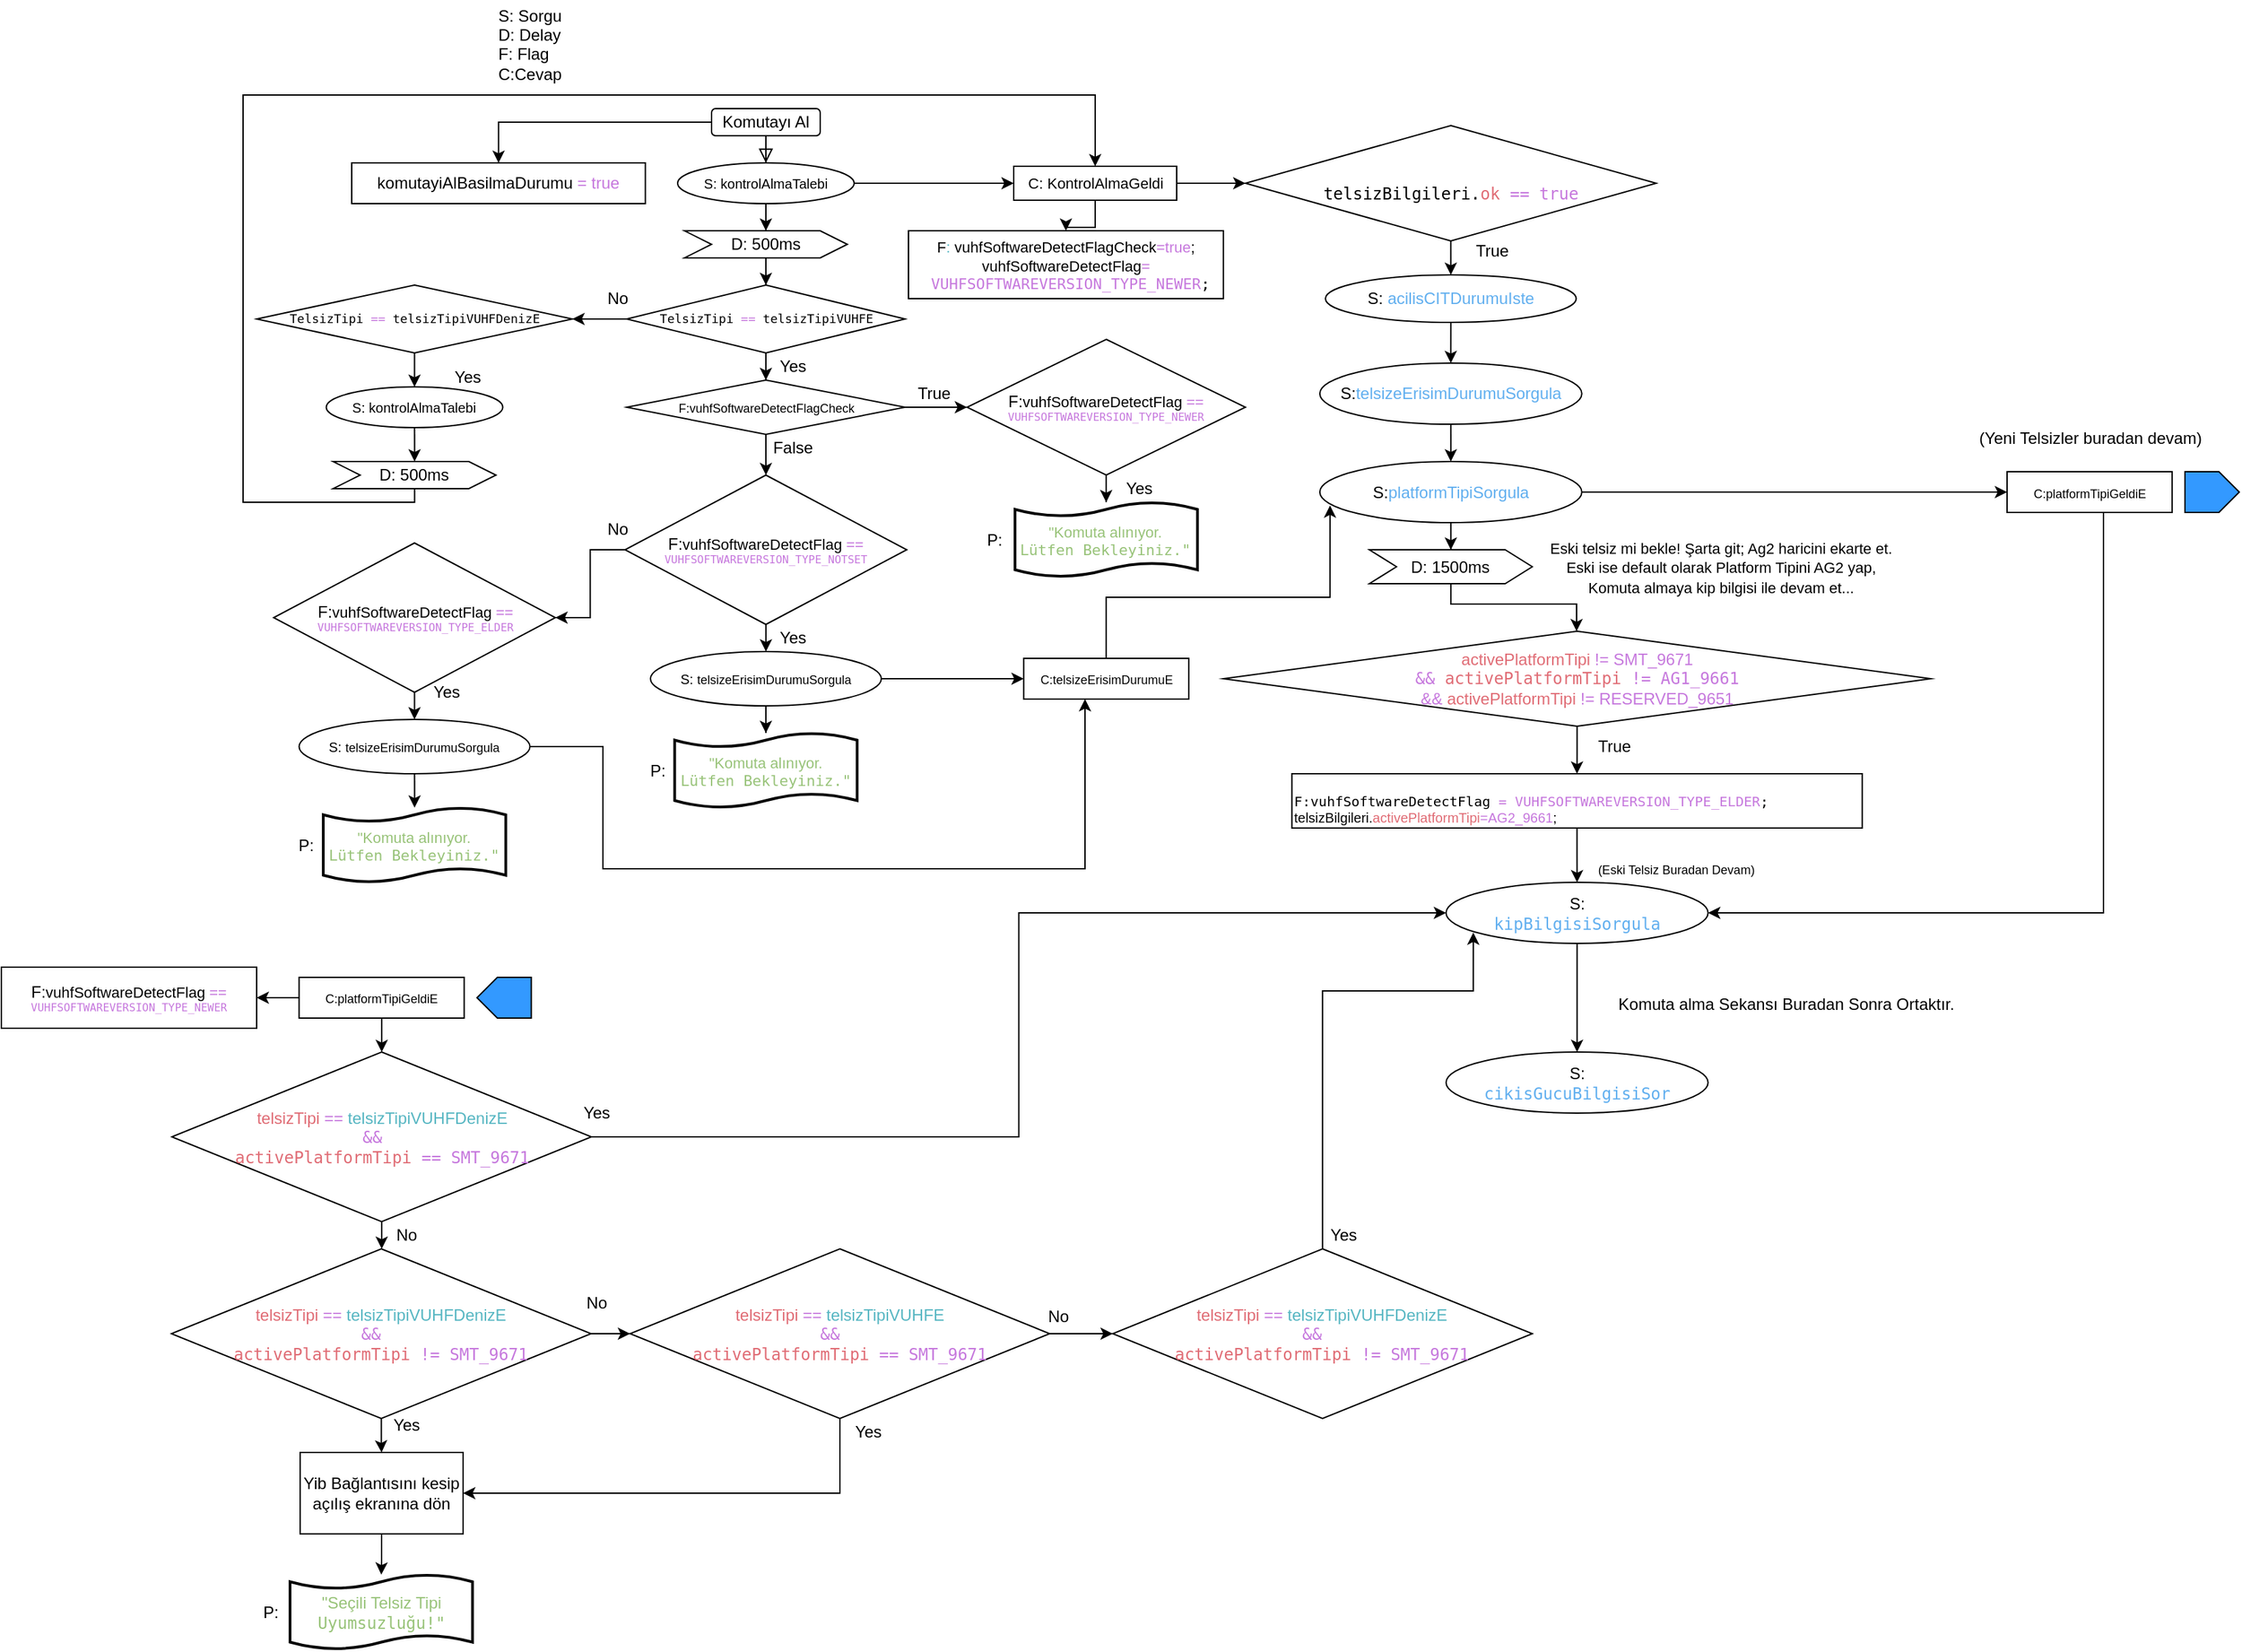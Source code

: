 <mxfile version="13.10.0" type="github">
  <diagram id="C5RBs43oDa-KdzZeNtuy" name="Page-1">
    <mxGraphModel dx="2858" dy="1116" grid="1" gridSize="10" guides="1" tooltips="1" connect="1" arrows="1" fold="1" page="1" pageScale="1" pageWidth="827" pageHeight="1169" math="0" shadow="0">
      <root>
        <mxCell id="WIyWlLk6GJQsqaUBKTNV-0" />
        <mxCell id="WIyWlLk6GJQsqaUBKTNV-1" parent="WIyWlLk6GJQsqaUBKTNV-0" />
        <mxCell id="WIyWlLk6GJQsqaUBKTNV-2" value="" style="rounded=0;html=1;jettySize=auto;orthogonalLoop=1;fontSize=11;endArrow=block;endFill=0;endSize=8;strokeWidth=1;shadow=0;labelBackgroundColor=none;edgeStyle=orthogonalEdgeStyle;entryX=0.5;entryY=0;entryDx=0;entryDy=0;" parent="WIyWlLk6GJQsqaUBKTNV-1" source="WIyWlLk6GJQsqaUBKTNV-3" target="a07uq0I9f7022rg5gR0u-1" edge="1">
          <mxGeometry relative="1" as="geometry">
            <mxPoint x="200" y="120" as="targetPoint" />
          </mxGeometry>
        </mxCell>
        <mxCell id="a07uq0I9f7022rg5gR0u-80" value="" style="edgeStyle=orthogonalEdgeStyle;rounded=0;orthogonalLoop=1;jettySize=auto;html=1;" parent="WIyWlLk6GJQsqaUBKTNV-1" source="WIyWlLk6GJQsqaUBKTNV-3" target="a07uq0I9f7022rg5gR0u-79" edge="1">
          <mxGeometry relative="1" as="geometry" />
        </mxCell>
        <mxCell id="WIyWlLk6GJQsqaUBKTNV-3" value="Komutayı Al" style="rounded=1;whiteSpace=wrap;html=1;fontSize=12;glass=0;strokeWidth=1;shadow=0;" parent="WIyWlLk6GJQsqaUBKTNV-1" vertex="1">
          <mxGeometry x="165" y="80" width="80" height="20" as="geometry" />
        </mxCell>
        <mxCell id="a07uq0I9f7022rg5gR0u-11" value="" style="edgeStyle=orthogonalEdgeStyle;rounded=0;orthogonalLoop=1;jettySize=auto;html=1;" parent="WIyWlLk6GJQsqaUBKTNV-1" source="a07uq0I9f7022rg5gR0u-1" target="a07uq0I9f7022rg5gR0u-10" edge="1">
          <mxGeometry relative="1" as="geometry" />
        </mxCell>
        <mxCell id="a07uq0I9f7022rg5gR0u-27" value="" style="edgeStyle=orthogonalEdgeStyle;rounded=0;orthogonalLoop=1;jettySize=auto;html=1;" parent="WIyWlLk6GJQsqaUBKTNV-1" source="a07uq0I9f7022rg5gR0u-1" target="a07uq0I9f7022rg5gR0u-26" edge="1">
          <mxGeometry relative="1" as="geometry" />
        </mxCell>
        <mxCell id="a07uq0I9f7022rg5gR0u-1" value="&lt;font style=&quot;font-size: 10px&quot;&gt;S: kontrolAlmaTalebi&lt;/font&gt;" style="ellipse;whiteSpace=wrap;html=1;" parent="WIyWlLk6GJQsqaUBKTNV-1" vertex="1">
          <mxGeometry x="140" y="120" width="130" height="30" as="geometry" />
        </mxCell>
        <mxCell id="a07uq0I9f7022rg5gR0u-13" value="" style="edgeStyle=orthogonalEdgeStyle;rounded=0;orthogonalLoop=1;jettySize=auto;html=1;" parent="WIyWlLk6GJQsqaUBKTNV-1" source="a07uq0I9f7022rg5gR0u-10" target="a07uq0I9f7022rg5gR0u-12" edge="1">
          <mxGeometry relative="1" as="geometry" />
        </mxCell>
        <mxCell id="a07uq0I9f7022rg5gR0u-10" value="D: 500ms" style="shape=step;perimeter=stepPerimeter;whiteSpace=wrap;html=1;fixedSize=1;" parent="WIyWlLk6GJQsqaUBKTNV-1" vertex="1">
          <mxGeometry x="145" y="170" width="120" height="20" as="geometry" />
        </mxCell>
        <mxCell id="a07uq0I9f7022rg5gR0u-15" value="" style="edgeStyle=orthogonalEdgeStyle;rounded=0;orthogonalLoop=1;jettySize=auto;html=1;" parent="WIyWlLk6GJQsqaUBKTNV-1" source="a07uq0I9f7022rg5gR0u-12" target="a07uq0I9f7022rg5gR0u-14" edge="1">
          <mxGeometry relative="1" as="geometry" />
        </mxCell>
        <mxCell id="a07uq0I9f7022rg5gR0u-35" value="" style="edgeStyle=orthogonalEdgeStyle;rounded=0;orthogonalLoop=1;jettySize=auto;html=1;" parent="WIyWlLk6GJQsqaUBKTNV-1" source="a07uq0I9f7022rg5gR0u-12" target="a07uq0I9f7022rg5gR0u-34" edge="1">
          <mxGeometry relative="1" as="geometry" />
        </mxCell>
        <mxCell id="a07uq0I9f7022rg5gR0u-12" value="&lt;pre style=&quot;margin: 0px ; text-indent: 0px ; font-size: 9px&quot;&gt;TelsizTipi &lt;span style=&quot;color: #c678dd&quot;&gt;==&lt;/span&gt; telsizTipiVUHFE&lt;/pre&gt;" style="rhombus;whiteSpace=wrap;html=1;" parent="WIyWlLk6GJQsqaUBKTNV-1" vertex="1">
          <mxGeometry x="102.5" y="210" width="205" height="50" as="geometry" />
        </mxCell>
        <mxCell id="a07uq0I9f7022rg5gR0u-20" value="" style="edgeStyle=orthogonalEdgeStyle;rounded=0;orthogonalLoop=1;jettySize=auto;html=1;" parent="WIyWlLk6GJQsqaUBKTNV-1" source="a07uq0I9f7022rg5gR0u-14" target="a07uq0I9f7022rg5gR0u-19" edge="1">
          <mxGeometry relative="1" as="geometry" />
        </mxCell>
        <mxCell id="a07uq0I9f7022rg5gR0u-23" value="" style="edgeStyle=orthogonalEdgeStyle;rounded=0;orthogonalLoop=1;jettySize=auto;html=1;" parent="WIyWlLk6GJQsqaUBKTNV-1" source="a07uq0I9f7022rg5gR0u-14" target="a07uq0I9f7022rg5gR0u-22" edge="1">
          <mxGeometry relative="1" as="geometry" />
        </mxCell>
        <mxCell id="a07uq0I9f7022rg5gR0u-14" value="&lt;font style=&quot;font-size: 9px&quot;&gt;F:vuhfSoftwareDetectFlagCheck&lt;/font&gt;" style="rhombus;whiteSpace=wrap;html=1;" parent="WIyWlLk6GJQsqaUBKTNV-1" vertex="1">
          <mxGeometry x="102.5" y="280" width="205" height="40" as="geometry" />
        </mxCell>
        <mxCell id="a07uq0I9f7022rg5gR0u-17" value="No" style="text;html=1;strokeColor=none;fillColor=none;align=center;verticalAlign=middle;whiteSpace=wrap;rounded=0;" parent="WIyWlLk6GJQsqaUBKTNV-1" vertex="1">
          <mxGeometry x="76.25" y="210" width="40" height="20" as="geometry" />
        </mxCell>
        <mxCell id="a07uq0I9f7022rg5gR0u-18" value="Yes" style="text;html=1;strokeColor=none;fillColor=none;align=center;verticalAlign=middle;whiteSpace=wrap;rounded=0;" parent="WIyWlLk6GJQsqaUBKTNV-1" vertex="1">
          <mxGeometry x="205" y="260" width="40" height="20" as="geometry" />
        </mxCell>
        <mxCell id="a07uq0I9f7022rg5gR0u-58" value="" style="edgeStyle=orthogonalEdgeStyle;rounded=0;orthogonalLoop=1;jettySize=auto;html=1;" parent="WIyWlLk6GJQsqaUBKTNV-1" source="a07uq0I9f7022rg5gR0u-19" target="a07uq0I9f7022rg5gR0u-54" edge="1">
          <mxGeometry relative="1" as="geometry" />
        </mxCell>
        <mxCell id="a07uq0I9f7022rg5gR0u-63" value="" style="edgeStyle=orthogonalEdgeStyle;rounded=0;orthogonalLoop=1;jettySize=auto;html=1;" parent="WIyWlLk6GJQsqaUBKTNV-1" source="a07uq0I9f7022rg5gR0u-19" target="a07uq0I9f7022rg5gR0u-62" edge="1">
          <mxGeometry relative="1" as="geometry" />
        </mxCell>
        <mxCell id="a07uq0I9f7022rg5gR0u-19" value="F:&lt;font style=&quot;font-size: 11px&quot;&gt;&lt;font style=&quot;font-size: 11px&quot;&gt;vuhfSoftwareDetectFlag &lt;span style=&quot;color: #c678dd&quot;&gt;==&lt;/span&gt; &lt;span style=&quot;color: #c678dd&quot;&gt;&lt;/span&gt;&lt;/font&gt;&lt;br&gt;&lt;span style=&quot;color: #c678dd&quot;&gt;&lt;/span&gt;&lt;/font&gt;&lt;pre style=&quot;margin: 0px ; text-indent: 0px ; font-size: 8px&quot;&gt;&lt;font style=&quot;font-size: 8px&quot;&gt;&lt;span style=&quot;color: #c678dd&quot;&gt;VUHFSOFTWAREVERSION_TYPE_NOTSET&lt;/span&gt;&lt;/font&gt;&lt;/pre&gt;" style="rhombus;whiteSpace=wrap;html=1;" parent="WIyWlLk6GJQsqaUBKTNV-1" vertex="1">
          <mxGeometry x="101.25" y="350" width="207.5" height="110" as="geometry" />
        </mxCell>
        <mxCell id="a07uq0I9f7022rg5gR0u-21" value="False" style="text;html=1;strokeColor=none;fillColor=none;align=center;verticalAlign=middle;whiteSpace=wrap;rounded=0;" parent="WIyWlLk6GJQsqaUBKTNV-1" vertex="1">
          <mxGeometry x="205" y="320" width="40" height="20" as="geometry" />
        </mxCell>
        <mxCell id="a07uq0I9f7022rg5gR0u-31" value="" style="edgeStyle=orthogonalEdgeStyle;rounded=0;orthogonalLoop=1;jettySize=auto;html=1;" parent="WIyWlLk6GJQsqaUBKTNV-1" source="a07uq0I9f7022rg5gR0u-22" target="a07uq0I9f7022rg5gR0u-30" edge="1">
          <mxGeometry relative="1" as="geometry" />
        </mxCell>
        <mxCell id="a07uq0I9f7022rg5gR0u-22" value="F:&lt;font style=&quot;font-size: 11px&quot;&gt;&lt;font style=&quot;font-size: 11px&quot;&gt;vuhfSoftwareDetectFlag &lt;span style=&quot;color: #c678dd&quot;&gt;==&lt;/span&gt; &lt;span style=&quot;color: #c678dd&quot;&gt;&lt;/span&gt;&lt;/font&gt;&lt;br&gt;&lt;span style=&quot;color: #c678dd&quot;&gt;&lt;/span&gt;&lt;/font&gt;&lt;pre style=&quot;margin: 0px ; text-indent: 0px ; font-size: 8px&quot;&gt;&lt;font style=&quot;font-size: 8px&quot;&gt;&lt;span style=&quot;color: #c678dd&quot;&gt;VUHFSOFTWAREVERSION_TYPE_NEWER&lt;/span&gt;&lt;/font&gt;&lt;/pre&gt;" style="rhombus;whiteSpace=wrap;html=1;" parent="WIyWlLk6GJQsqaUBKTNV-1" vertex="1">
          <mxGeometry x="353.13" y="250" width="205" height="100" as="geometry" />
        </mxCell>
        <mxCell id="a07uq0I9f7022rg5gR0u-24" value="True" style="text;html=1;strokeColor=none;fillColor=none;align=center;verticalAlign=middle;whiteSpace=wrap;rounded=0;" parent="WIyWlLk6GJQsqaUBKTNV-1" vertex="1">
          <mxGeometry x="308.75" y="280" width="40" height="20" as="geometry" />
        </mxCell>
        <mxCell id="a07uq0I9f7022rg5gR0u-25" value="&lt;div align=&quot;left&quot;&gt;S: Sorgu&lt;br&gt;D: Delay&lt;br&gt;F: Flag&lt;br&gt;&lt;/div&gt;&lt;div align=&quot;left&quot;&gt;C:Cevap&lt;/div&gt;&lt;div align=&quot;left&quot;&gt;&lt;br&gt;&lt;/div&gt;" style="text;html=1;align=left;verticalAlign=middle;resizable=0;points=[];autosize=1;" parent="WIyWlLk6GJQsqaUBKTNV-1" vertex="1">
          <mxGeometry x="6.25" width="70" height="80" as="geometry" />
        </mxCell>
        <mxCell id="a07uq0I9f7022rg5gR0u-29" value="" style="edgeStyle=orthogonalEdgeStyle;rounded=0;orthogonalLoop=1;jettySize=auto;html=1;" parent="WIyWlLk6GJQsqaUBKTNV-1" source="a07uq0I9f7022rg5gR0u-26" target="a07uq0I9f7022rg5gR0u-28" edge="1">
          <mxGeometry relative="1" as="geometry" />
        </mxCell>
        <mxCell id="a07uq0I9f7022rg5gR0u-84" value="" style="edgeStyle=orthogonalEdgeStyle;rounded=0;orthogonalLoop=1;jettySize=auto;html=1;" parent="WIyWlLk6GJQsqaUBKTNV-1" source="a07uq0I9f7022rg5gR0u-26" target="a07uq0I9f7022rg5gR0u-83" edge="1">
          <mxGeometry relative="1" as="geometry" />
        </mxCell>
        <mxCell id="a07uq0I9f7022rg5gR0u-26" value="&lt;font style=&quot;font-size: 11px&quot;&gt;C: KontrolAlmaGeldi&lt;/font&gt;" style="whiteSpace=wrap;html=1;" parent="WIyWlLk6GJQsqaUBKTNV-1" vertex="1">
          <mxGeometry x="387.5" y="122.5" width="120" height="25" as="geometry" />
        </mxCell>
        <mxCell id="a07uq0I9f7022rg5gR0u-28" value="&lt;font style=&quot;font-size: 11px&quot;&gt;&lt;span style=&quot;color: #56b6c2&quot;&gt;&lt;font color=&quot;#000000&quot;&gt;F&lt;/font&gt;: &lt;/span&gt;vuhfSoftwareDetectFlagCheck&lt;span style=&quot;color: #c678dd&quot;&gt;=&lt;/span&gt;&lt;span style=&quot;color: #c678dd&quot;&gt;true&lt;/span&gt;;&lt;/font&gt;&lt;font style=&quot;font-size: 11px&quot;&gt;&lt;span style=&quot;color: #56b6c2&quot;&gt;&lt;br&gt;&lt;/span&gt;vuhfSoftwareDetectFlag&lt;span style=&quot;color: #c678dd&quot;&gt;=&lt;/span&gt;&lt;/font&gt;&lt;font style=&quot;font-size: 11px&quot;&gt;&lt;br&gt;&lt;/font&gt;&lt;pre style=&quot;margin: 0px ; text-indent: 0px ; font-size: 11px&quot;&gt;&lt;font style=&quot;font-size: 11px&quot;&gt; &lt;span style=&quot;color: #c678dd&quot;&gt;VUHFSOFTWAREVERSION_TYPE_NEWER&lt;/span&gt;;&lt;/font&gt;&lt;/pre&gt;" style="whiteSpace=wrap;html=1;" parent="WIyWlLk6GJQsqaUBKTNV-1" vertex="1">
          <mxGeometry x="310" y="170" width="231.88" height="50" as="geometry" />
        </mxCell>
        <mxCell id="a07uq0I9f7022rg5gR0u-30" value="&lt;font style=&quot;font-size: 11px&quot;&gt;&lt;span style=&quot;color: #98c379&quot;&gt;&quot;Komuta&lt;/span&gt; &lt;span style=&quot;color: #98c379&quot;&gt;alınıyor.&lt;/span&gt;&lt;/font&gt;&lt;br&gt;&lt;font style=&quot;font-size: 11px&quot;&gt;&lt;span style=&quot;color: #98c379&quot;&gt;&lt;/span&gt;&lt;/font&gt;&lt;pre style=&quot;margin: 0px ; text-indent: 0px ; font-size: 11px&quot;&gt;&lt;font style=&quot;font-size: 11px&quot;&gt;&lt;span style=&quot;color: #98c379&quot;&gt;Lütfen&lt;/span&gt; &lt;span style=&quot;color: #98c379&quot;&gt;Bekleyiniz.&quot;&lt;/span&gt;&lt;/font&gt;&lt;/pre&gt;" style="shape=tape;whiteSpace=wrap;html=1;strokeWidth=2;size=0.19" parent="WIyWlLk6GJQsqaUBKTNV-1" vertex="1">
          <mxGeometry x="388.44" y="370" width="134.37" height="55" as="geometry" />
        </mxCell>
        <mxCell id="a07uq0I9f7022rg5gR0u-33" value="Yes" style="text;html=1;strokeColor=none;fillColor=none;align=center;verticalAlign=middle;whiteSpace=wrap;rounded=0;" parent="WIyWlLk6GJQsqaUBKTNV-1" vertex="1">
          <mxGeometry x="460" y="350" width="40" height="20" as="geometry" />
        </mxCell>
        <mxCell id="a07uq0I9f7022rg5gR0u-47" value="" style="edgeStyle=orthogonalEdgeStyle;rounded=0;orthogonalLoop=1;jettySize=auto;html=1;" parent="WIyWlLk6GJQsqaUBKTNV-1" source="a07uq0I9f7022rg5gR0u-34" target="a07uq0I9f7022rg5gR0u-43" edge="1">
          <mxGeometry relative="1" as="geometry" />
        </mxCell>
        <mxCell id="a07uq0I9f7022rg5gR0u-34" value="&lt;pre style=&quot;margin: 0px ; text-indent: 0px ; font-size: 9px&quot;&gt;TelsizTipi &lt;span style=&quot;color: #c678dd&quot;&gt;==&lt;/span&gt; telsizTipiVUHFDenizE&lt;/pre&gt;" style="rhombus;whiteSpace=wrap;html=1;" parent="WIyWlLk6GJQsqaUBKTNV-1" vertex="1">
          <mxGeometry x="-170" y="210" width="232.5" height="50" as="geometry" />
        </mxCell>
        <mxCell id="a07uq0I9f7022rg5gR0u-38" value="&lt;div&gt;Yes&lt;/div&gt;&lt;div&gt;&lt;br&gt;&lt;/div&gt;" style="text;html=1;align=center;verticalAlign=middle;resizable=0;points=[];autosize=1;" parent="WIyWlLk6GJQsqaUBKTNV-1" vertex="1">
          <mxGeometry x="-35" y="270" width="40" height="30" as="geometry" />
        </mxCell>
        <mxCell id="a07uq0I9f7022rg5gR0u-48" value="" style="edgeStyle=orthogonalEdgeStyle;rounded=0;orthogonalLoop=1;jettySize=auto;html=1;" parent="WIyWlLk6GJQsqaUBKTNV-1" source="a07uq0I9f7022rg5gR0u-43" target="a07uq0I9f7022rg5gR0u-44" edge="1">
          <mxGeometry relative="1" as="geometry" />
        </mxCell>
        <mxCell id="a07uq0I9f7022rg5gR0u-43" value="&lt;font style=&quot;font-size: 10px&quot;&gt;S: kontrolAlmaTalebi&lt;/font&gt;" style="ellipse;whiteSpace=wrap;html=1;" parent="WIyWlLk6GJQsqaUBKTNV-1" vertex="1">
          <mxGeometry x="-118.75" y="285" width="130" height="30" as="geometry" />
        </mxCell>
        <mxCell id="a07uq0I9f7022rg5gR0u-51" value="" style="edgeStyle=orthogonalEdgeStyle;rounded=0;orthogonalLoop=1;jettySize=auto;html=1;entryX=0.5;entryY=0;entryDx=0;entryDy=0;" parent="WIyWlLk6GJQsqaUBKTNV-1" source="a07uq0I9f7022rg5gR0u-44" target="a07uq0I9f7022rg5gR0u-26" edge="1">
          <mxGeometry relative="1" as="geometry">
            <mxPoint x="360" y="10" as="targetPoint" />
            <Array as="points">
              <mxPoint x="-180" y="370" />
              <mxPoint x="-180" y="70" />
              <mxPoint x="448" y="70" />
            </Array>
          </mxGeometry>
        </mxCell>
        <mxCell id="a07uq0I9f7022rg5gR0u-44" value="D: 500ms" style="shape=step;perimeter=stepPerimeter;whiteSpace=wrap;html=1;fixedSize=1;" parent="WIyWlLk6GJQsqaUBKTNV-1" vertex="1">
          <mxGeometry x="-113.75" y="340" width="120" height="20" as="geometry" />
        </mxCell>
        <mxCell id="a07uq0I9f7022rg5gR0u-60" value="" style="edgeStyle=orthogonalEdgeStyle;rounded=0;orthogonalLoop=1;jettySize=auto;html=1;" parent="WIyWlLk6GJQsqaUBKTNV-1" source="a07uq0I9f7022rg5gR0u-54" target="a07uq0I9f7022rg5gR0u-59" edge="1">
          <mxGeometry relative="1" as="geometry" />
        </mxCell>
        <mxCell id="a07uq0I9f7022rg5gR0u-82" value="" style="edgeStyle=orthogonalEdgeStyle;rounded=0;orthogonalLoop=1;jettySize=auto;html=1;" parent="WIyWlLk6GJQsqaUBKTNV-1" source="a07uq0I9f7022rg5gR0u-54" target="a07uq0I9f7022rg5gR0u-81" edge="1">
          <mxGeometry relative="1" as="geometry" />
        </mxCell>
        <mxCell id="a07uq0I9f7022rg5gR0u-54" value="&lt;font style=&quot;font-size: 10px&quot;&gt;S: &lt;/font&gt;&lt;font style=&quot;font-size: 9px&quot;&gt;telsizeErisimDurumuSorgula&lt;/font&gt;" style="ellipse;whiteSpace=wrap;html=1;" parent="WIyWlLk6GJQsqaUBKTNV-1" vertex="1">
          <mxGeometry x="120" y="480" width="170" height="40" as="geometry" />
        </mxCell>
        <mxCell id="a07uq0I9f7022rg5gR0u-59" value="&lt;font style=&quot;font-size: 11px&quot;&gt;&lt;span style=&quot;color: #98c379&quot;&gt;&quot;Komuta&lt;/span&gt; &lt;span style=&quot;color: #98c379&quot;&gt;alınıyor.&lt;/span&gt;&lt;/font&gt;&lt;br&gt;&lt;font style=&quot;font-size: 11px&quot;&gt;&lt;span style=&quot;color: #98c379&quot;&gt;&lt;/span&gt;&lt;/font&gt;&lt;pre style=&quot;margin: 0px ; text-indent: 0px ; font-size: 11px&quot;&gt;&lt;font style=&quot;font-size: 11px&quot;&gt;&lt;span style=&quot;color: #98c379&quot;&gt;Lütfen&lt;/span&gt; &lt;span style=&quot;color: #98c379&quot;&gt;Bekleyiniz.&quot;&lt;/span&gt;&lt;/font&gt;&lt;/pre&gt;" style="shape=tape;whiteSpace=wrap;html=1;strokeWidth=2;size=0.19" parent="WIyWlLk6GJQsqaUBKTNV-1" vertex="1">
          <mxGeometry x="137.82" y="540" width="134.37" height="55" as="geometry" />
        </mxCell>
        <mxCell id="a07uq0I9f7022rg5gR0u-61" value="Yes" style="text;html=1;strokeColor=none;fillColor=none;align=center;verticalAlign=middle;whiteSpace=wrap;rounded=0;" parent="WIyWlLk6GJQsqaUBKTNV-1" vertex="1">
          <mxGeometry x="205" y="460" width="40" height="20" as="geometry" />
        </mxCell>
        <mxCell id="a07uq0I9f7022rg5gR0u-73" value="" style="edgeStyle=orthogonalEdgeStyle;rounded=0;orthogonalLoop=1;jettySize=auto;html=1;" parent="WIyWlLk6GJQsqaUBKTNV-1" source="a07uq0I9f7022rg5gR0u-62" target="a07uq0I9f7022rg5gR0u-72" edge="1">
          <mxGeometry relative="1" as="geometry" />
        </mxCell>
        <mxCell id="a07uq0I9f7022rg5gR0u-62" value="F:&lt;font style=&quot;font-size: 11px&quot;&gt;&lt;font style=&quot;font-size: 11px&quot;&gt;vuhfSoftwareDetectFlag &lt;span style=&quot;color: #c678dd&quot;&gt;==&lt;/span&gt; &lt;span style=&quot;color: #c678dd&quot;&gt;&lt;/span&gt;&lt;/font&gt;&lt;br&gt;&lt;span style=&quot;color: #c678dd&quot;&gt;&lt;/span&gt;&lt;/font&gt;&lt;pre style=&quot;margin: 0px ; text-indent: 0px ; font-size: 8px&quot;&gt;&lt;font style=&quot;font-size: 8px&quot;&gt;&lt;span style=&quot;color: #c678dd&quot;&gt;VUHFSOFTWAREVERSION_TYPE_ELDER&lt;/span&gt;&lt;/font&gt;&lt;/pre&gt;" style="rhombus;whiteSpace=wrap;html=1;" parent="WIyWlLk6GJQsqaUBKTNV-1" vertex="1">
          <mxGeometry x="-157.5" y="400" width="207.5" height="110" as="geometry" />
        </mxCell>
        <mxCell id="a07uq0I9f7022rg5gR0u-64" value="No" style="text;html=1;strokeColor=none;fillColor=none;align=center;verticalAlign=middle;whiteSpace=wrap;rounded=0;" parent="WIyWlLk6GJQsqaUBKTNV-1" vertex="1">
          <mxGeometry x="76.25" y="380" width="40" height="20" as="geometry" />
        </mxCell>
        <mxCell id="a07uq0I9f7022rg5gR0u-75" value="" style="edgeStyle=orthogonalEdgeStyle;rounded=0;orthogonalLoop=1;jettySize=auto;html=1;" parent="WIyWlLk6GJQsqaUBKTNV-1" source="a07uq0I9f7022rg5gR0u-72" target="a07uq0I9f7022rg5gR0u-74" edge="1">
          <mxGeometry relative="1" as="geometry" />
        </mxCell>
        <mxCell id="a07uq0I9f7022rg5gR0u-99" value="" style="edgeStyle=orthogonalEdgeStyle;rounded=0;orthogonalLoop=1;jettySize=auto;html=1;" parent="WIyWlLk6GJQsqaUBKTNV-1" source="a07uq0I9f7022rg5gR0u-72" target="a07uq0I9f7022rg5gR0u-81" edge="1">
          <mxGeometry relative="1" as="geometry">
            <Array as="points">
              <mxPoint x="85" y="550" />
              <mxPoint x="85" y="640" />
              <mxPoint x="440" y="640" />
            </Array>
          </mxGeometry>
        </mxCell>
        <mxCell id="a07uq0I9f7022rg5gR0u-72" value="&lt;font style=&quot;font-size: 10px&quot;&gt;S: &lt;/font&gt;&lt;font style=&quot;font-size: 9px&quot;&gt;telsizeErisimDurumuSorgula&lt;/font&gt;" style="ellipse;whiteSpace=wrap;html=1;" parent="WIyWlLk6GJQsqaUBKTNV-1" vertex="1">
          <mxGeometry x="-138.75" y="530" width="170" height="40" as="geometry" />
        </mxCell>
        <mxCell id="a07uq0I9f7022rg5gR0u-74" value="&lt;font style=&quot;font-size: 11px&quot;&gt;&lt;span style=&quot;color: #98c379&quot;&gt;&quot;Komuta&lt;/span&gt; &lt;span style=&quot;color: #98c379&quot;&gt;alınıyor.&lt;/span&gt;&lt;/font&gt;&lt;br&gt;&lt;font style=&quot;font-size: 11px&quot;&gt;&lt;span style=&quot;color: #98c379&quot;&gt;&lt;/span&gt;&lt;/font&gt;&lt;pre style=&quot;margin: 0px ; text-indent: 0px ; font-size: 11px&quot;&gt;&lt;font style=&quot;font-size: 11px&quot;&gt;&lt;span style=&quot;color: #98c379&quot;&gt;Lütfen&lt;/span&gt; &lt;span style=&quot;color: #98c379&quot;&gt;Bekleyiniz.&quot;&lt;/span&gt;&lt;/font&gt;&lt;/pre&gt;" style="shape=tape;whiteSpace=wrap;html=1;strokeWidth=2;size=0.19" parent="WIyWlLk6GJQsqaUBKTNV-1" vertex="1">
          <mxGeometry x="-120.93" y="595" width="134.37" height="55" as="geometry" />
        </mxCell>
        <mxCell id="a07uq0I9f7022rg5gR0u-76" value="Yes" style="text;html=1;strokeColor=none;fillColor=none;align=center;verticalAlign=middle;whiteSpace=wrap;rounded=0;" parent="WIyWlLk6GJQsqaUBKTNV-1" vertex="1">
          <mxGeometry x="-50" y="500" width="40" height="20" as="geometry" />
        </mxCell>
        <mxCell id="a07uq0I9f7022rg5gR0u-79" value="&lt;span style=&quot;color: #56b6c2&quot;&gt;&lt;/span&gt;komutayiAlBasilmaDurumu &lt;span style=&quot;color: #c678dd&quot;&gt;=&lt;/span&gt; &lt;span style=&quot;color: #c678dd&quot;&gt;true&lt;/span&gt;" style="whiteSpace=wrap;html=1;" parent="WIyWlLk6GJQsqaUBKTNV-1" vertex="1">
          <mxGeometry x="-100" y="120" width="216.25" height="30" as="geometry" />
        </mxCell>
        <mxCell id="a07uq0I9f7022rg5gR0u-103" value="" style="edgeStyle=orthogonalEdgeStyle;rounded=0;orthogonalLoop=1;jettySize=auto;html=1;entryX=0.039;entryY=0.719;entryDx=0;entryDy=0;entryPerimeter=0;" parent="WIyWlLk6GJQsqaUBKTNV-1" source="a07uq0I9f7022rg5gR0u-81" target="a07uq0I9f7022rg5gR0u-90" edge="1">
          <mxGeometry relative="1" as="geometry">
            <Array as="points">
              <mxPoint x="456" y="440" />
              <mxPoint x="620" y="440" />
            </Array>
          </mxGeometry>
        </mxCell>
        <mxCell id="a07uq0I9f7022rg5gR0u-81" value="&lt;font style=&quot;font-size: 9px&quot;&gt;C:&lt;/font&gt;&lt;font style=&quot;font-size: 11px&quot; size=&quot;1&quot;&gt;&lt;span style=&quot;font-size: 9px&quot;&gt;telsizeErisimDurumuE&lt;/span&gt;&lt;/font&gt;" style="whiteSpace=wrap;html=1;" parent="WIyWlLk6GJQsqaUBKTNV-1" vertex="1">
          <mxGeometry x="394.84" y="485" width="121.56" height="30" as="geometry" />
        </mxCell>
        <mxCell id="a07uq0I9f7022rg5gR0u-86" value="" style="edgeStyle=orthogonalEdgeStyle;rounded=0;orthogonalLoop=1;jettySize=auto;html=1;" parent="WIyWlLk6GJQsqaUBKTNV-1" source="a07uq0I9f7022rg5gR0u-83" target="a07uq0I9f7022rg5gR0u-85" edge="1">
          <mxGeometry relative="1" as="geometry" />
        </mxCell>
        <mxCell id="a07uq0I9f7022rg5gR0u-83" value="&lt;br&gt;&lt;pre style=&quot;margin-top: 0px ; margin-bottom: 0px ; margin-left: 0px ; margin-right: 0px ; text-indent: 0px&quot;&gt;telsizBilgileri.&lt;span style=&quot;color: #e06c75&quot;&gt;ok&lt;/span&gt; &lt;span style=&quot;color: #c678dd&quot;&gt;==&lt;/span&gt; &lt;span style=&quot;color: #c678dd&quot;&gt;true&lt;/span&gt;&lt;/pre&gt;" style="rhombus;whiteSpace=wrap;html=1;" parent="WIyWlLk6GJQsqaUBKTNV-1" vertex="1">
          <mxGeometry x="558.13" y="92.5" width="302.5" height="85" as="geometry" />
        </mxCell>
        <mxCell id="a07uq0I9f7022rg5gR0u-89" value="" style="edgeStyle=orthogonalEdgeStyle;rounded=0;orthogonalLoop=1;jettySize=auto;html=1;" parent="WIyWlLk6GJQsqaUBKTNV-1" source="a07uq0I9f7022rg5gR0u-85" target="a07uq0I9f7022rg5gR0u-88" edge="1">
          <mxGeometry relative="1" as="geometry" />
        </mxCell>
        <mxCell id="a07uq0I9f7022rg5gR0u-85" value="S:&lt;span style=&quot;color: #61afef&quot;&gt; acilisCITDurumuIste&lt;/span&gt;" style="ellipse;whiteSpace=wrap;html=1;" parent="WIyWlLk6GJQsqaUBKTNV-1" vertex="1">
          <mxGeometry x="617.04" y="202.5" width="184.69" height="35" as="geometry" />
        </mxCell>
        <mxCell id="a07uq0I9f7022rg5gR0u-87" value="True" style="text;html=1;strokeColor=none;fillColor=none;align=center;verticalAlign=middle;whiteSpace=wrap;rounded=0;" parent="WIyWlLk6GJQsqaUBKTNV-1" vertex="1">
          <mxGeometry x="720" y="175" width="40" height="20" as="geometry" />
        </mxCell>
        <mxCell id="a07uq0I9f7022rg5gR0u-91" value="" style="edgeStyle=orthogonalEdgeStyle;rounded=0;orthogonalLoop=1;jettySize=auto;html=1;" parent="WIyWlLk6GJQsqaUBKTNV-1" source="a07uq0I9f7022rg5gR0u-88" target="a07uq0I9f7022rg5gR0u-90" edge="1">
          <mxGeometry relative="1" as="geometry" />
        </mxCell>
        <mxCell id="a07uq0I9f7022rg5gR0u-88" value="S:&lt;span style=&quot;color: #61afef&quot;&gt;&lt;/span&gt;&lt;span style=&quot;color: #61afef&quot;&gt;telsizeErisimDurumuSorgula&lt;/span&gt;" style="ellipse;whiteSpace=wrap;html=1;" parent="WIyWlLk6GJQsqaUBKTNV-1" vertex="1">
          <mxGeometry x="612.9" y="267.5" width="192.96" height="45" as="geometry" />
        </mxCell>
        <mxCell id="a07uq0I9f7022rg5gR0u-93" value="" style="edgeStyle=orthogonalEdgeStyle;rounded=0;orthogonalLoop=1;jettySize=auto;html=1;" parent="WIyWlLk6GJQsqaUBKTNV-1" source="a07uq0I9f7022rg5gR0u-90" target="a07uq0I9f7022rg5gR0u-92" edge="1">
          <mxGeometry relative="1" as="geometry" />
        </mxCell>
        <mxCell id="a07uq0I9f7022rg5gR0u-109" value="" style="edgeStyle=orthogonalEdgeStyle;rounded=0;orthogonalLoop=1;jettySize=auto;html=1;" parent="WIyWlLk6GJQsqaUBKTNV-1" source="a07uq0I9f7022rg5gR0u-90" target="a07uq0I9f7022rg5gR0u-108" edge="1">
          <mxGeometry relative="1" as="geometry" />
        </mxCell>
        <mxCell id="a07uq0I9f7022rg5gR0u-90" value="S:&lt;span style=&quot;color: #61afef&quot;&gt;&lt;/span&gt;&lt;span style=&quot;color: #61afef&quot;&gt;platformTipiSorgula&lt;/span&gt;" style="ellipse;whiteSpace=wrap;html=1;" parent="WIyWlLk6GJQsqaUBKTNV-1" vertex="1">
          <mxGeometry x="612.9" y="340" width="192.96" height="45" as="geometry" />
        </mxCell>
        <mxCell id="a07uq0I9f7022rg5gR0u-95" value="" style="edgeStyle=orthogonalEdgeStyle;rounded=0;orthogonalLoop=1;jettySize=auto;html=1;" parent="WIyWlLk6GJQsqaUBKTNV-1" source="a07uq0I9f7022rg5gR0u-92" target="a07uq0I9f7022rg5gR0u-94" edge="1">
          <mxGeometry relative="1" as="geometry">
            <Array as="points">
              <mxPoint x="709" y="445" />
              <mxPoint x="802" y="445" />
            </Array>
          </mxGeometry>
        </mxCell>
        <mxCell id="a07uq0I9f7022rg5gR0u-92" value="D: 1500ms" style="shape=step;perimeter=stepPerimeter;whiteSpace=wrap;html=1;fixedSize=1;" parent="WIyWlLk6GJQsqaUBKTNV-1" vertex="1">
          <mxGeometry x="649.38" y="405" width="120" height="25" as="geometry" />
        </mxCell>
        <mxCell id="a07uq0I9f7022rg5gR0u-97" value="" style="edgeStyle=orthogonalEdgeStyle;rounded=0;orthogonalLoop=1;jettySize=auto;html=1;" parent="WIyWlLk6GJQsqaUBKTNV-1" source="a07uq0I9f7022rg5gR0u-94" target="a07uq0I9f7022rg5gR0u-96" edge="1">
          <mxGeometry relative="1" as="geometry" />
        </mxCell>
        <mxCell id="a07uq0I9f7022rg5gR0u-94" value="&lt;span style=&quot;color: #e06c75&quot;&gt;activePlatformTipi&lt;/span&gt; &lt;span style=&quot;color: #c678dd&quot;&gt;!=&lt;/span&gt; &lt;span style=&quot;color: #c678dd&quot;&gt;SMT_9671&lt;/span&gt;&lt;br&gt;&lt;pre style=&quot;margin-top: 0px ; margin-bottom: 0px ; margin-left: 0px ; margin-right: 0px ; text-indent: 0px&quot;&gt;&lt;span style=&quot;color: #c678dd&quot;&gt;&amp;amp;&amp;amp;&lt;/span&gt; &lt;span style=&quot;color: #e06c75&quot;&gt;activePlatformTipi&lt;/span&gt; &lt;span style=&quot;color: #c678dd&quot;&gt;!=&lt;/span&gt; &lt;span style=&quot;color: #c678dd&quot;&gt;AG1_9661&lt;/span&gt;&lt;br&gt;&lt;/pre&gt;&lt;span style=&quot;color: #c678dd&quot;&gt;&amp;amp;&amp;amp;&lt;/span&gt; &lt;span style=&quot;color: #e06c75&quot;&gt;activePlatformTipi&lt;/span&gt; &lt;span style=&quot;color: #c678dd&quot;&gt;!=&lt;/span&gt; &lt;span style=&quot;color: #c678dd&quot;&gt;RESERVED_9651&lt;/span&gt;" style="rhombus;whiteSpace=wrap;html=1;" parent="WIyWlLk6GJQsqaUBKTNV-1" vertex="1">
          <mxGeometry x="541.88" y="465" width="520.93" height="70" as="geometry" />
        </mxCell>
        <mxCell id="a07uq0I9f7022rg5gR0u-107" value="" style="edgeStyle=orthogonalEdgeStyle;rounded=0;orthogonalLoop=1;jettySize=auto;html=1;" parent="WIyWlLk6GJQsqaUBKTNV-1" source="a07uq0I9f7022rg5gR0u-96" target="a07uq0I9f7022rg5gR0u-106" edge="1">
          <mxGeometry relative="1" as="geometry" />
        </mxCell>
        <mxCell id="a07uq0I9f7022rg5gR0u-96" value="&lt;div style=&quot;font-size: 10px&quot; align=&quot;left&quot;&gt;&lt;font style=&quot;font-size: 10px&quot;&gt;&lt;br&gt;&lt;/font&gt;&lt;pre style=&quot;margin-top: 0px ; margin-bottom: 0px ; margin-left: 0px ; margin-right: 0px ; text-indent: 0px&quot;&gt;&lt;font style=&quot;font-size: 10px&quot;&gt;&lt;span style=&quot;color: #56b6c2&quot;&gt;&lt;/span&gt;F:vuhfSoftwareDetectFlag &lt;span style=&quot;color: #c678dd&quot;&gt;=&lt;/span&gt; &lt;span style=&quot;color: #c678dd&quot;&gt;VUHFSOFTWAREVERSION_TYPE_ELDER&lt;/span&gt;;&lt;/font&gt;&lt;/pre&gt;&lt;font style=&quot;font-size: 10px&quot;&gt;telsizBilgileri.&lt;span style=&quot;color: #e06c75&quot;&gt;activePlatformTipi&lt;/span&gt;&lt;span style=&quot;color: #c678dd&quot;&gt;=&lt;/span&gt;&lt;span style=&quot;color: #c678dd&quot;&gt;AG2_9661&lt;/span&gt;;&lt;/font&gt;&lt;/div&gt;  " style="whiteSpace=wrap;html=1;align=left;" parent="WIyWlLk6GJQsqaUBKTNV-1" vertex="1">
          <mxGeometry x="592.34" y="570" width="420" height="40" as="geometry" />
        </mxCell>
        <mxCell id="a07uq0I9f7022rg5gR0u-98" value="True" style="text;html=1;strokeColor=none;fillColor=none;align=center;verticalAlign=middle;whiteSpace=wrap;rounded=0;" parent="WIyWlLk6GJQsqaUBKTNV-1" vertex="1">
          <mxGeometry x="810" y="530" width="40" height="40" as="geometry" />
        </mxCell>
        <mxCell id="a07uq0I9f7022rg5gR0u-114" value="" style="edgeStyle=orthogonalEdgeStyle;rounded=0;orthogonalLoop=1;jettySize=auto;html=1;" parent="WIyWlLk6GJQsqaUBKTNV-1" source="a07uq0I9f7022rg5gR0u-106" target="a07uq0I9f7022rg5gR0u-113" edge="1">
          <mxGeometry relative="1" as="geometry" />
        </mxCell>
        <mxCell id="a07uq0I9f7022rg5gR0u-106" value="S:&lt;br&gt;&lt;pre style=&quot;margin-top: 0px ; margin-bottom: 0px ; margin-left: 0px ; margin-right: 0px ; text-indent: 0px&quot;&gt;&lt;span style=&quot;color: #61afef&quot;&gt;kipBilgisiSorgula&lt;/span&gt;&lt;/pre&gt;&lt;span style=&quot;color: #61afef&quot;&gt;&lt;/span&gt;&lt;span style=&quot;color: #61afef&quot;&gt;&lt;/span&gt;" style="ellipse;whiteSpace=wrap;html=1;" parent="WIyWlLk6GJQsqaUBKTNV-1" vertex="1">
          <mxGeometry x="705.87" y="650" width="192.96" height="45" as="geometry" />
        </mxCell>
        <mxCell id="a07uq0I9f7022rg5gR0u-116" style="edgeStyle=orthogonalEdgeStyle;rounded=0;orthogonalLoop=1;jettySize=auto;html=1;entryX=1;entryY=0.5;entryDx=0;entryDy=0;" parent="WIyWlLk6GJQsqaUBKTNV-1" source="a07uq0I9f7022rg5gR0u-108" target="a07uq0I9f7022rg5gR0u-106" edge="1">
          <mxGeometry relative="1" as="geometry">
            <Array as="points">
              <mxPoint x="1190" y="673" />
            </Array>
          </mxGeometry>
        </mxCell>
        <mxCell id="a07uq0I9f7022rg5gR0u-108" value="&lt;font style=&quot;font-size: 9px&quot;&gt;C:&lt;/font&gt;&lt;font style=&quot;font-size: 11px&quot; size=&quot;1&quot;&gt;&lt;span style=&quot;font-size: 9px&quot;&gt;platformTipiGeldiE&lt;/span&gt;&lt;/font&gt;" style="whiteSpace=wrap;html=1;" parent="WIyWlLk6GJQsqaUBKTNV-1" vertex="1">
          <mxGeometry x="1119" y="347.5" width="121.56" height="30" as="geometry" />
        </mxCell>
        <mxCell id="a07uq0I9f7022rg5gR0u-110" value="&lt;div&gt;(Yeni Telsizler buradan devam)&lt;/div&gt;" style="text;html=1;align=center;verticalAlign=middle;resizable=0;points=[];autosize=1;" parent="WIyWlLk6GJQsqaUBKTNV-1" vertex="1">
          <mxGeometry x="1079.78" y="312.5" width="200" height="20" as="geometry" />
        </mxCell>
        <mxCell id="a07uq0I9f7022rg5gR0u-111" value="&lt;font style=&quot;font-size: 11px&quot;&gt;Eski telsiz mi bekle!&lt;/font&gt;&lt;font style=&quot;font-size: 11px&quot;&gt; Şarta git; Ag2 haricini ekarte et.&lt;/font&gt;&lt;font style=&quot;font-size: 11px&quot;&gt;&lt;br&gt;&lt;font style=&quot;font-size: 11px&quot;&gt;Eski ise default olarak Platform Tipini AG2 yap&lt;/font&gt;, &lt;br&gt;Komuta almaya kip bilgisi ile devam et...&lt;/font&gt;" style="text;html=1;align=center;verticalAlign=middle;resizable=0;points=[];autosize=1;" parent="WIyWlLk6GJQsqaUBKTNV-1" vertex="1">
          <mxGeometry x="752.81" y="392.5" width="310" height="50" as="geometry" />
        </mxCell>
        <mxCell id="a07uq0I9f7022rg5gR0u-112" value="&lt;font style=&quot;font-size: 9px&quot;&gt;(Eski Telsiz Buradan Devam)&lt;/font&gt;" style="text;html=1;align=center;verticalAlign=middle;resizable=0;points=[];autosize=1;" parent="WIyWlLk6GJQsqaUBKTNV-1" vertex="1">
          <mxGeometry x="800" y="630" width="150" height="20" as="geometry" />
        </mxCell>
        <mxCell id="a07uq0I9f7022rg5gR0u-113" value="S:&lt;br&gt;&lt;pre style=&quot;margin-top: 0px ; margin-bottom: 0px ; margin-left: 0px ; margin-right: 0px ; text-indent: 0px&quot;&gt;&lt;span style=&quot;color: #61afef&quot;&gt;cikisGucuBilgisiSor&lt;br&gt;&lt;/span&gt;&lt;/pre&gt;&lt;span style=&quot;color: #61afef&quot;&gt;&lt;/span&gt;&lt;span style=&quot;color: #61afef&quot;&gt;&lt;/span&gt;" style="ellipse;whiteSpace=wrap;html=1;" parent="WIyWlLk6GJQsqaUBKTNV-1" vertex="1">
          <mxGeometry x="705.87" y="775" width="192.96" height="45" as="geometry" />
        </mxCell>
        <mxCell id="a07uq0I9f7022rg5gR0u-117" value="Komuta alma Sekansı Buradan Sonra Ortaktır. " style="text;html=1;align=center;verticalAlign=middle;resizable=0;points=[];autosize=1;" parent="WIyWlLk6GJQsqaUBKTNV-1" vertex="1">
          <mxGeometry x="805.86" y="730" width="300" height="20" as="geometry" />
        </mxCell>
        <mxCell id="m9gmjs-Oq1Rt5dJQKGOV-0" value="" style="shape=offPageConnector;whiteSpace=wrap;html=1;direction=north;fillColor=#3399FF;" vertex="1" parent="WIyWlLk6GJQsqaUBKTNV-1">
          <mxGeometry x="1250" y="347.5" width="40" height="30" as="geometry" />
        </mxCell>
        <mxCell id="m9gmjs-Oq1Rt5dJQKGOV-4" value="" style="edgeStyle=orthogonalEdgeStyle;rounded=0;orthogonalLoop=1;jettySize=auto;html=1;" edge="1" parent="WIyWlLk6GJQsqaUBKTNV-1" source="m9gmjs-Oq1Rt5dJQKGOV-1" target="m9gmjs-Oq1Rt5dJQKGOV-3">
          <mxGeometry relative="1" as="geometry" />
        </mxCell>
        <mxCell id="m9gmjs-Oq1Rt5dJQKGOV-6" value="" style="edgeStyle=orthogonalEdgeStyle;rounded=0;orthogonalLoop=1;jettySize=auto;html=1;" edge="1" parent="WIyWlLk6GJQsqaUBKTNV-1" source="m9gmjs-Oq1Rt5dJQKGOV-1" target="m9gmjs-Oq1Rt5dJQKGOV-5">
          <mxGeometry relative="1" as="geometry" />
        </mxCell>
        <mxCell id="m9gmjs-Oq1Rt5dJQKGOV-1" value="&lt;font style=&quot;font-size: 9px&quot;&gt;C:&lt;/font&gt;&lt;font style=&quot;font-size: 11px&quot; size=&quot;1&quot;&gt;&lt;span style=&quot;font-size: 9px&quot;&gt;platformTipiGeldiE&lt;/span&gt;&lt;/font&gt;" style="whiteSpace=wrap;html=1;" vertex="1" parent="WIyWlLk6GJQsqaUBKTNV-1">
          <mxGeometry x="-138.75" y="720" width="121.56" height="30" as="geometry" />
        </mxCell>
        <mxCell id="m9gmjs-Oq1Rt5dJQKGOV-2" value="" style="shape=offPageConnector;whiteSpace=wrap;html=1;direction=south;fillColor=#3399FF;" vertex="1" parent="WIyWlLk6GJQsqaUBKTNV-1">
          <mxGeometry x="-7.75" y="720" width="40" height="30" as="geometry" />
        </mxCell>
        <mxCell id="m9gmjs-Oq1Rt5dJQKGOV-3" value="F:&lt;font style=&quot;font-size: 11px&quot;&gt;&lt;font style=&quot;font-size: 11px&quot;&gt;vuhfSoftwareDetectFlag &lt;span style=&quot;color: #c678dd&quot;&gt;==&lt;/span&gt; &lt;span style=&quot;color: #c678dd&quot;&gt;&lt;/span&gt;&lt;/font&gt;&lt;br&gt;&lt;span style=&quot;color: #c678dd&quot;&gt;&lt;/span&gt;&lt;/font&gt;&lt;pre style=&quot;margin: 0px ; text-indent: 0px ; font-size: 8px&quot;&gt;&lt;font style=&quot;font-size: 8px&quot;&gt;&lt;span style=&quot;color: #c678dd&quot;&gt;VUHFSOFTWAREVERSION_TYPE_NEWER&lt;/span&gt;&lt;/font&gt;&lt;/pre&gt;" style="whiteSpace=wrap;html=1;" vertex="1" parent="WIyWlLk6GJQsqaUBKTNV-1">
          <mxGeometry x="-357.97" y="712.5" width="187.97" height="45" as="geometry" />
        </mxCell>
        <mxCell id="m9gmjs-Oq1Rt5dJQKGOV-8" value="" style="edgeStyle=orthogonalEdgeStyle;rounded=0;orthogonalLoop=1;jettySize=auto;html=1;" edge="1" parent="WIyWlLk6GJQsqaUBKTNV-1" source="m9gmjs-Oq1Rt5dJQKGOV-5" target="m9gmjs-Oq1Rt5dJQKGOV-7">
          <mxGeometry relative="1" as="geometry" />
        </mxCell>
        <mxCell id="m9gmjs-Oq1Rt5dJQKGOV-13" style="edgeStyle=orthogonalEdgeStyle;rounded=0;orthogonalLoop=1;jettySize=auto;html=1;entryX=0;entryY=0.5;entryDx=0;entryDy=0;" edge="1" parent="WIyWlLk6GJQsqaUBKTNV-1" source="m9gmjs-Oq1Rt5dJQKGOV-5" target="a07uq0I9f7022rg5gR0u-106">
          <mxGeometry relative="1" as="geometry" />
        </mxCell>
        <mxCell id="m9gmjs-Oq1Rt5dJQKGOV-5" value="&lt;span style=&quot;color: #e06c75&quot;&gt;telsizTipi&lt;/span&gt; &lt;span style=&quot;color: #c678dd&quot;&gt;==&lt;/span&gt; &lt;span style=&quot;color: #56b6c2&quot;&gt;telsizTipiVUHFDenizE&lt;/span&gt; &lt;br&gt;&lt;pre style=&quot;margin-top: 0px ; margin-bottom: 0px ; margin-left: 0px ; margin-right: 0px ; text-indent: 0px&quot;&gt;&lt;span style=&quot;color: #c678dd&quot;&gt;&amp;amp;&amp;amp;&lt;/span&gt;  &lt;br&gt;&lt;span style=&quot;color: #e06c75&quot;&gt;activePlatformTipi&lt;/span&gt; &lt;span style=&quot;color: #c678dd&quot;&gt;==&lt;/span&gt; &lt;span style=&quot;color: #c678dd&quot;&gt;SMT_9671&lt;/span&gt;&lt;/pre&gt;" style="rhombus;whiteSpace=wrap;html=1;" vertex="1" parent="WIyWlLk6GJQsqaUBKTNV-1">
          <mxGeometry x="-232.44" y="775" width="308.95" height="125" as="geometry" />
        </mxCell>
        <mxCell id="m9gmjs-Oq1Rt5dJQKGOV-19" value="" style="edgeStyle=orthogonalEdgeStyle;rounded=0;orthogonalLoop=1;jettySize=auto;html=1;" edge="1" parent="WIyWlLk6GJQsqaUBKTNV-1" source="m9gmjs-Oq1Rt5dJQKGOV-7" target="m9gmjs-Oq1Rt5dJQKGOV-9">
          <mxGeometry relative="1" as="geometry" />
        </mxCell>
        <mxCell id="m9gmjs-Oq1Rt5dJQKGOV-20" value="" style="edgeStyle=orthogonalEdgeStyle;rounded=0;orthogonalLoop=1;jettySize=auto;html=1;" edge="1" parent="WIyWlLk6GJQsqaUBKTNV-1" source="m9gmjs-Oq1Rt5dJQKGOV-7" target="m9gmjs-Oq1Rt5dJQKGOV-17">
          <mxGeometry relative="1" as="geometry" />
        </mxCell>
        <mxCell id="m9gmjs-Oq1Rt5dJQKGOV-7" value="&lt;span style=&quot;color: #e06c75&quot;&gt;telsizTipi&lt;/span&gt; &lt;span style=&quot;color: #c678dd&quot;&gt;==&lt;/span&gt; &lt;span style=&quot;color: #56b6c2&quot;&gt;telsizTipiVUHFDenizE&lt;/span&gt; &lt;br&gt;&lt;pre style=&quot;margin-top: 0px ; margin-bottom: 0px ; margin-left: 0px ; margin-right: 0px ; text-indent: 0px&quot;&gt;&lt;span style=&quot;color: #c678dd&quot;&gt;&amp;amp;&amp;amp;&lt;/span&gt;  &lt;br&gt;&lt;span style=&quot;color: #e06c75&quot;&gt;activePlatformTipi&lt;/span&gt; &lt;span style=&quot;color: #c678dd&quot;&gt;!=&lt;/span&gt; &lt;span style=&quot;color: #c678dd&quot;&gt;SMT_9671&lt;/span&gt;&lt;/pre&gt;" style="rhombus;whiteSpace=wrap;html=1;" vertex="1" parent="WIyWlLk6GJQsqaUBKTNV-1">
          <mxGeometry x="-232.7" y="920" width="308.95" height="125" as="geometry" />
        </mxCell>
        <mxCell id="m9gmjs-Oq1Rt5dJQKGOV-12" value="" style="edgeStyle=orthogonalEdgeStyle;rounded=0;orthogonalLoop=1;jettySize=auto;html=1;" edge="1" parent="WIyWlLk6GJQsqaUBKTNV-1" source="m9gmjs-Oq1Rt5dJQKGOV-9" target="m9gmjs-Oq1Rt5dJQKGOV-11">
          <mxGeometry relative="1" as="geometry" />
        </mxCell>
        <mxCell id="m9gmjs-Oq1Rt5dJQKGOV-21" style="edgeStyle=orthogonalEdgeStyle;rounded=0;orthogonalLoop=1;jettySize=auto;html=1;entryX=1;entryY=0.5;entryDx=0;entryDy=0;" edge="1" parent="WIyWlLk6GJQsqaUBKTNV-1" source="m9gmjs-Oq1Rt5dJQKGOV-9" target="m9gmjs-Oq1Rt5dJQKGOV-17">
          <mxGeometry relative="1" as="geometry">
            <Array as="points">
              <mxPoint x="260" y="1100" />
            </Array>
          </mxGeometry>
        </mxCell>
        <mxCell id="m9gmjs-Oq1Rt5dJQKGOV-9" value="&lt;span style=&quot;color: #e06c75&quot;&gt;telsizTipi&lt;/span&gt; &lt;span style=&quot;color: #c678dd&quot;&gt;==&lt;/span&gt; &lt;span style=&quot;color: #56b6c2&quot;&gt;telsizTipiVUHFE&lt;/span&gt; &lt;br&gt;&lt;pre style=&quot;margin-top: 0px ; margin-bottom: 0px ; margin-left: 0px ; margin-right: 0px ; text-indent: 0px&quot;&gt;&lt;span style=&quot;color: #c678dd&quot;&gt;&amp;amp;&amp;amp;&lt;/span&gt;  &lt;br&gt;&lt;span style=&quot;color: #e06c75&quot;&gt;activePlatformTipi&lt;/span&gt; &lt;span style=&quot;color: #c678dd&quot;&gt;==&lt;/span&gt; &lt;span style=&quot;color: #c678dd&quot;&gt;SMT_9671&lt;/span&gt;&lt;/pre&gt;" style="rhombus;whiteSpace=wrap;html=1;" vertex="1" parent="WIyWlLk6GJQsqaUBKTNV-1">
          <mxGeometry x="105" y="920" width="308.95" height="125" as="geometry" />
        </mxCell>
        <mxCell id="m9gmjs-Oq1Rt5dJQKGOV-31" style="edgeStyle=orthogonalEdgeStyle;rounded=0;orthogonalLoop=1;jettySize=auto;html=1;exitX=0.5;exitY=0;exitDx=0;exitDy=0;entryX=0.104;entryY=0.822;entryDx=0;entryDy=0;entryPerimeter=0;" edge="1" parent="WIyWlLk6GJQsqaUBKTNV-1" source="m9gmjs-Oq1Rt5dJQKGOV-11" target="a07uq0I9f7022rg5gR0u-106">
          <mxGeometry relative="1" as="geometry">
            <Array as="points">
              <mxPoint x="615" y="730" />
              <mxPoint x="726" y="730" />
            </Array>
          </mxGeometry>
        </mxCell>
        <mxCell id="m9gmjs-Oq1Rt5dJQKGOV-11" value="&lt;span style=&quot;color: #e06c75&quot;&gt;telsizTipi&lt;/span&gt; &lt;span style=&quot;color: #c678dd&quot;&gt;==&lt;/span&gt; &lt;span style=&quot;color: #56b6c2&quot;&gt;telsizTipiVUHFDenizE&lt;/span&gt; &lt;br&gt;&lt;pre style=&quot;margin-top: 0px ; margin-bottom: 0px ; margin-left: 0px ; margin-right: 0px ; text-indent: 0px&quot;&gt;&lt;span style=&quot;color: #c678dd&quot;&gt;&amp;amp;&amp;amp;&lt;/span&gt;  &lt;br&gt;&lt;span style=&quot;color: #e06c75&quot;&gt;activePlatformTipi&lt;/span&gt; &lt;span style=&quot;color: #c678dd&quot;&gt;!=&lt;/span&gt; &lt;span style=&quot;color: #c678dd&quot;&gt;SMT_9671&lt;/span&gt;&lt;/pre&gt;" style="rhombus;whiteSpace=wrap;html=1;" vertex="1" parent="WIyWlLk6GJQsqaUBKTNV-1">
          <mxGeometry x="460.43" y="920" width="308.95" height="125" as="geometry" />
        </mxCell>
        <mxCell id="m9gmjs-Oq1Rt5dJQKGOV-14" value="Yes" style="text;html=1;align=center;verticalAlign=middle;resizable=0;points=[];autosize=1;" vertex="1" parent="WIyWlLk6GJQsqaUBKTNV-1">
          <mxGeometry x="60" y="810" width="40" height="20" as="geometry" />
        </mxCell>
        <mxCell id="m9gmjs-Oq1Rt5dJQKGOV-15" value="No" style="text;html=1;align=center;verticalAlign=middle;resizable=0;points=[];autosize=1;" vertex="1" parent="WIyWlLk6GJQsqaUBKTNV-1">
          <mxGeometry x="-75" y="900" width="30" height="20" as="geometry" />
        </mxCell>
        <mxCell id="m9gmjs-Oq1Rt5dJQKGOV-16" value="No" style="text;html=1;align=center;verticalAlign=middle;resizable=0;points=[];autosize=1;" vertex="1" parent="WIyWlLk6GJQsqaUBKTNV-1">
          <mxGeometry x="65" y="950" width="30" height="20" as="geometry" />
        </mxCell>
        <mxCell id="m9gmjs-Oq1Rt5dJQKGOV-25" value="" style="edgeStyle=orthogonalEdgeStyle;rounded=0;orthogonalLoop=1;jettySize=auto;html=1;" edge="1" parent="WIyWlLk6GJQsqaUBKTNV-1" source="m9gmjs-Oq1Rt5dJQKGOV-17" target="m9gmjs-Oq1Rt5dJQKGOV-24">
          <mxGeometry relative="1" as="geometry" />
        </mxCell>
        <mxCell id="m9gmjs-Oq1Rt5dJQKGOV-17" value="Yib Bağlantısını kesip açılış ekranına dön" style="whiteSpace=wrap;html=1;" vertex="1" parent="WIyWlLk6GJQsqaUBKTNV-1">
          <mxGeometry x="-137.965" y="1070" width="120" height="60" as="geometry" />
        </mxCell>
        <mxCell id="m9gmjs-Oq1Rt5dJQKGOV-22" value="Yes" style="text;html=1;align=center;verticalAlign=middle;resizable=0;points=[];autosize=1;" vertex="1" parent="WIyWlLk6GJQsqaUBKTNV-1">
          <mxGeometry x="260" y="1045" width="40" height="20" as="geometry" />
        </mxCell>
        <mxCell id="m9gmjs-Oq1Rt5dJQKGOV-23" value="Yes" style="text;html=1;align=center;verticalAlign=middle;resizable=0;points=[];autosize=1;" vertex="1" parent="WIyWlLk6GJQsqaUBKTNV-1">
          <mxGeometry x="-80" y="1040" width="40" height="20" as="geometry" />
        </mxCell>
        <mxCell id="m9gmjs-Oq1Rt5dJQKGOV-24" value="&lt;span style=&quot;color: #98c379&quot;&gt;&quot;Seçili&lt;/span&gt; &lt;span style=&quot;color: #98c379&quot;&gt;Telsiz&lt;/span&gt; &lt;span style=&quot;color: #98c379&quot;&gt;Tipi&lt;/span&gt;&lt;br&gt;&lt;span style=&quot;color: #98c379&quot;&gt;&lt;/span&gt;&lt;pre style=&quot;margin-top: 0px ; margin-bottom: 0px ; margin-left: 0px ; margin-right: 0px ; text-indent: 0px&quot;&gt;&lt;span style=&quot;color: #98c379&quot;&gt;Uyumsuzluğu!&quot;&lt;/span&gt;&lt;/pre&gt;" style="shape=tape;whiteSpace=wrap;html=1;strokeWidth=2;size=0.19" vertex="1" parent="WIyWlLk6GJQsqaUBKTNV-1">
          <mxGeometry x="-145.41" y="1160" width="134.37" height="55" as="geometry" />
        </mxCell>
        <mxCell id="m9gmjs-Oq1Rt5dJQKGOV-26" value="P:" style="text;html=1;align=center;verticalAlign=middle;resizable=0;points=[];autosize=1;" vertex="1" parent="WIyWlLk6GJQsqaUBKTNV-1">
          <mxGeometry x="-148.75" y="612.5" width="30" height="20" as="geometry" />
        </mxCell>
        <mxCell id="m9gmjs-Oq1Rt5dJQKGOV-27" value="P:" style="text;html=1;align=center;verticalAlign=middle;resizable=0;points=[];autosize=1;" vertex="1" parent="WIyWlLk6GJQsqaUBKTNV-1">
          <mxGeometry x="110" y="557.5" width="30" height="20" as="geometry" />
        </mxCell>
        <mxCell id="m9gmjs-Oq1Rt5dJQKGOV-28" value="P:" style="text;html=1;align=center;verticalAlign=middle;resizable=0;points=[];autosize=1;" vertex="1" parent="WIyWlLk6GJQsqaUBKTNV-1">
          <mxGeometry x="357.5" y="387.5" width="30" height="20" as="geometry" />
        </mxCell>
        <mxCell id="m9gmjs-Oq1Rt5dJQKGOV-29" value="P:" style="text;html=1;align=center;verticalAlign=middle;resizable=0;points=[];autosize=1;" vertex="1" parent="WIyWlLk6GJQsqaUBKTNV-1">
          <mxGeometry x="-175.41" y="1177.5" width="30" height="20" as="geometry" />
        </mxCell>
        <mxCell id="m9gmjs-Oq1Rt5dJQKGOV-30" value="No" style="text;html=1;align=center;verticalAlign=middle;resizable=0;points=[];autosize=1;" vertex="1" parent="WIyWlLk6GJQsqaUBKTNV-1">
          <mxGeometry x="405" y="960" width="30" height="20" as="geometry" />
        </mxCell>
        <mxCell id="m9gmjs-Oq1Rt5dJQKGOV-32" value="Yes" style="text;html=1;align=center;verticalAlign=middle;resizable=0;points=[];autosize=1;" vertex="1" parent="WIyWlLk6GJQsqaUBKTNV-1">
          <mxGeometry x="610" y="900" width="40" height="20" as="geometry" />
        </mxCell>
      </root>
    </mxGraphModel>
  </diagram>
</mxfile>
